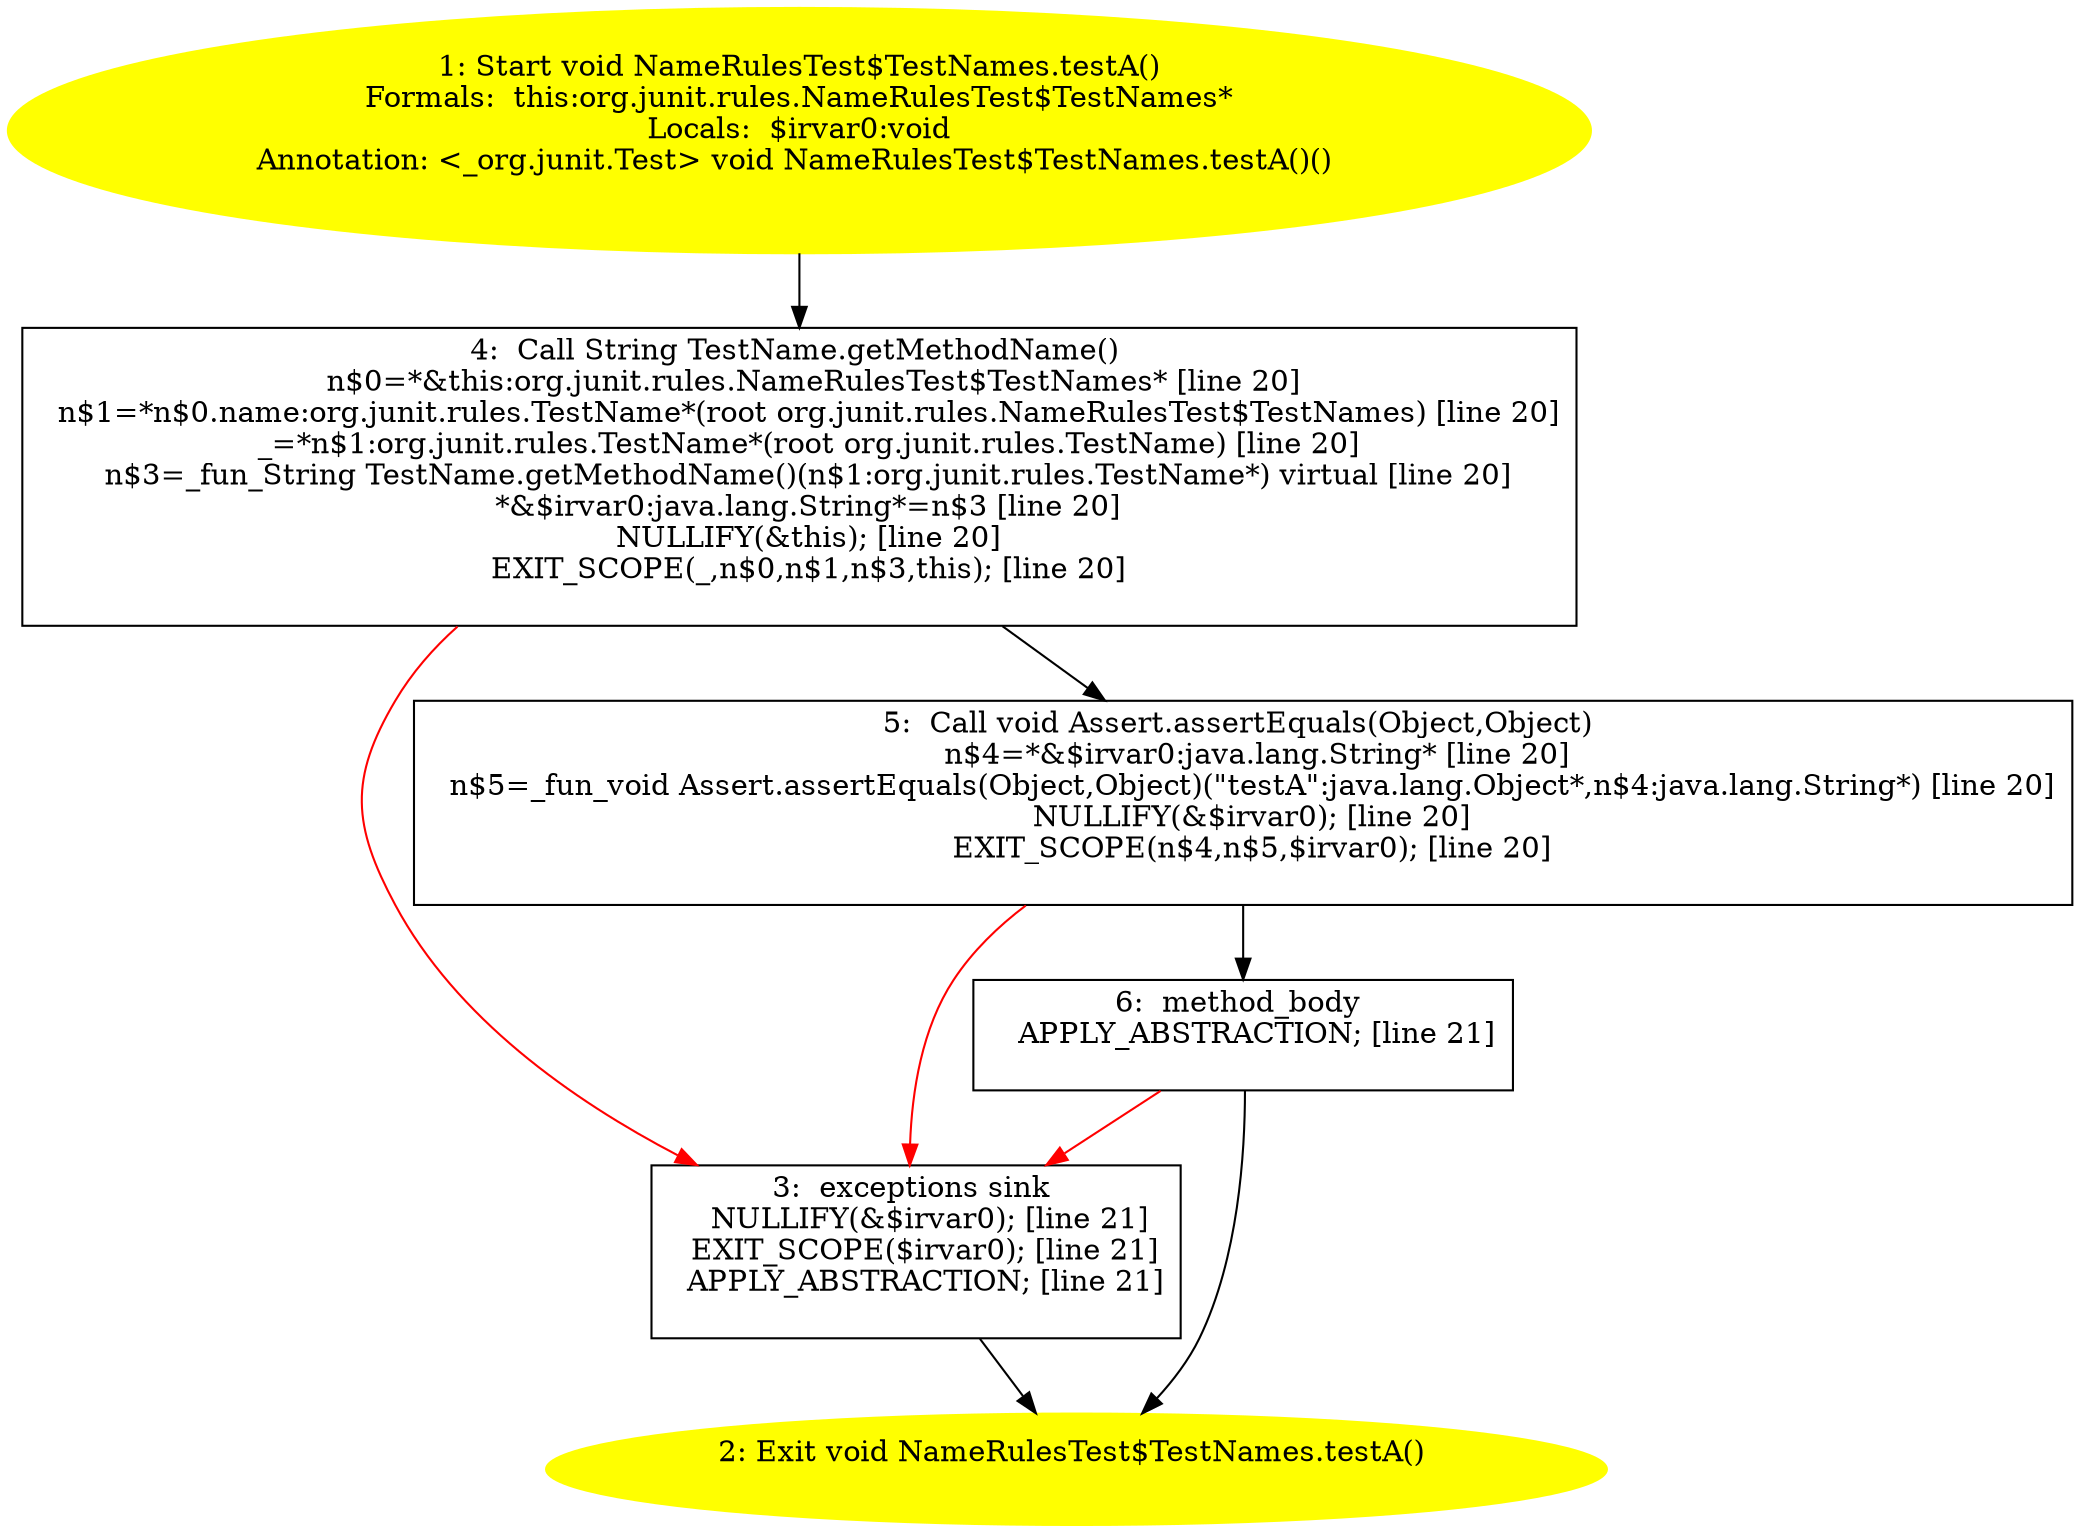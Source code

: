/* @generated */
digraph cfg {
"org.junit.rules.NameRulesTest$TestNames.testA():void.8292e7feb479638c1891d8e63528bb7f_1" [label="1: Start void NameRulesTest$TestNames.testA()\nFormals:  this:org.junit.rules.NameRulesTest$TestNames*\nLocals:  $irvar0:void\nAnnotation: <_org.junit.Test> void NameRulesTest$TestNames.testA()() \n  " color=yellow style=filled]
	

	 "org.junit.rules.NameRulesTest$TestNames.testA():void.8292e7feb479638c1891d8e63528bb7f_1" -> "org.junit.rules.NameRulesTest$TestNames.testA():void.8292e7feb479638c1891d8e63528bb7f_4" ;
"org.junit.rules.NameRulesTest$TestNames.testA():void.8292e7feb479638c1891d8e63528bb7f_2" [label="2: Exit void NameRulesTest$TestNames.testA() \n  " color=yellow style=filled]
	

"org.junit.rules.NameRulesTest$TestNames.testA():void.8292e7feb479638c1891d8e63528bb7f_3" [label="3:  exceptions sink \n   NULLIFY(&$irvar0); [line 21]\n  EXIT_SCOPE($irvar0); [line 21]\n  APPLY_ABSTRACTION; [line 21]\n " shape="box"]
	

	 "org.junit.rules.NameRulesTest$TestNames.testA():void.8292e7feb479638c1891d8e63528bb7f_3" -> "org.junit.rules.NameRulesTest$TestNames.testA():void.8292e7feb479638c1891d8e63528bb7f_2" ;
"org.junit.rules.NameRulesTest$TestNames.testA():void.8292e7feb479638c1891d8e63528bb7f_4" [label="4:  Call String TestName.getMethodName() \n   n$0=*&this:org.junit.rules.NameRulesTest$TestNames* [line 20]\n  n$1=*n$0.name:org.junit.rules.TestName*(root org.junit.rules.NameRulesTest$TestNames) [line 20]\n  _=*n$1:org.junit.rules.TestName*(root org.junit.rules.TestName) [line 20]\n  n$3=_fun_String TestName.getMethodName()(n$1:org.junit.rules.TestName*) virtual [line 20]\n  *&$irvar0:java.lang.String*=n$3 [line 20]\n  NULLIFY(&this); [line 20]\n  EXIT_SCOPE(_,n$0,n$1,n$3,this); [line 20]\n " shape="box"]
	

	 "org.junit.rules.NameRulesTest$TestNames.testA():void.8292e7feb479638c1891d8e63528bb7f_4" -> "org.junit.rules.NameRulesTest$TestNames.testA():void.8292e7feb479638c1891d8e63528bb7f_5" ;
	 "org.junit.rules.NameRulesTest$TestNames.testA():void.8292e7feb479638c1891d8e63528bb7f_4" -> "org.junit.rules.NameRulesTest$TestNames.testA():void.8292e7feb479638c1891d8e63528bb7f_3" [color="red" ];
"org.junit.rules.NameRulesTest$TestNames.testA():void.8292e7feb479638c1891d8e63528bb7f_5" [label="5:  Call void Assert.assertEquals(Object,Object) \n   n$4=*&$irvar0:java.lang.String* [line 20]\n  n$5=_fun_void Assert.assertEquals(Object,Object)(\"testA\":java.lang.Object*,n$4:java.lang.String*) [line 20]\n  NULLIFY(&$irvar0); [line 20]\n  EXIT_SCOPE(n$4,n$5,$irvar0); [line 20]\n " shape="box"]
	

	 "org.junit.rules.NameRulesTest$TestNames.testA():void.8292e7feb479638c1891d8e63528bb7f_5" -> "org.junit.rules.NameRulesTest$TestNames.testA():void.8292e7feb479638c1891d8e63528bb7f_6" ;
	 "org.junit.rules.NameRulesTest$TestNames.testA():void.8292e7feb479638c1891d8e63528bb7f_5" -> "org.junit.rules.NameRulesTest$TestNames.testA():void.8292e7feb479638c1891d8e63528bb7f_3" [color="red" ];
"org.junit.rules.NameRulesTest$TestNames.testA():void.8292e7feb479638c1891d8e63528bb7f_6" [label="6:  method_body \n   APPLY_ABSTRACTION; [line 21]\n " shape="box"]
	

	 "org.junit.rules.NameRulesTest$TestNames.testA():void.8292e7feb479638c1891d8e63528bb7f_6" -> "org.junit.rules.NameRulesTest$TestNames.testA():void.8292e7feb479638c1891d8e63528bb7f_2" ;
	 "org.junit.rules.NameRulesTest$TestNames.testA():void.8292e7feb479638c1891d8e63528bb7f_6" -> "org.junit.rules.NameRulesTest$TestNames.testA():void.8292e7feb479638c1891d8e63528bb7f_3" [color="red" ];
}

